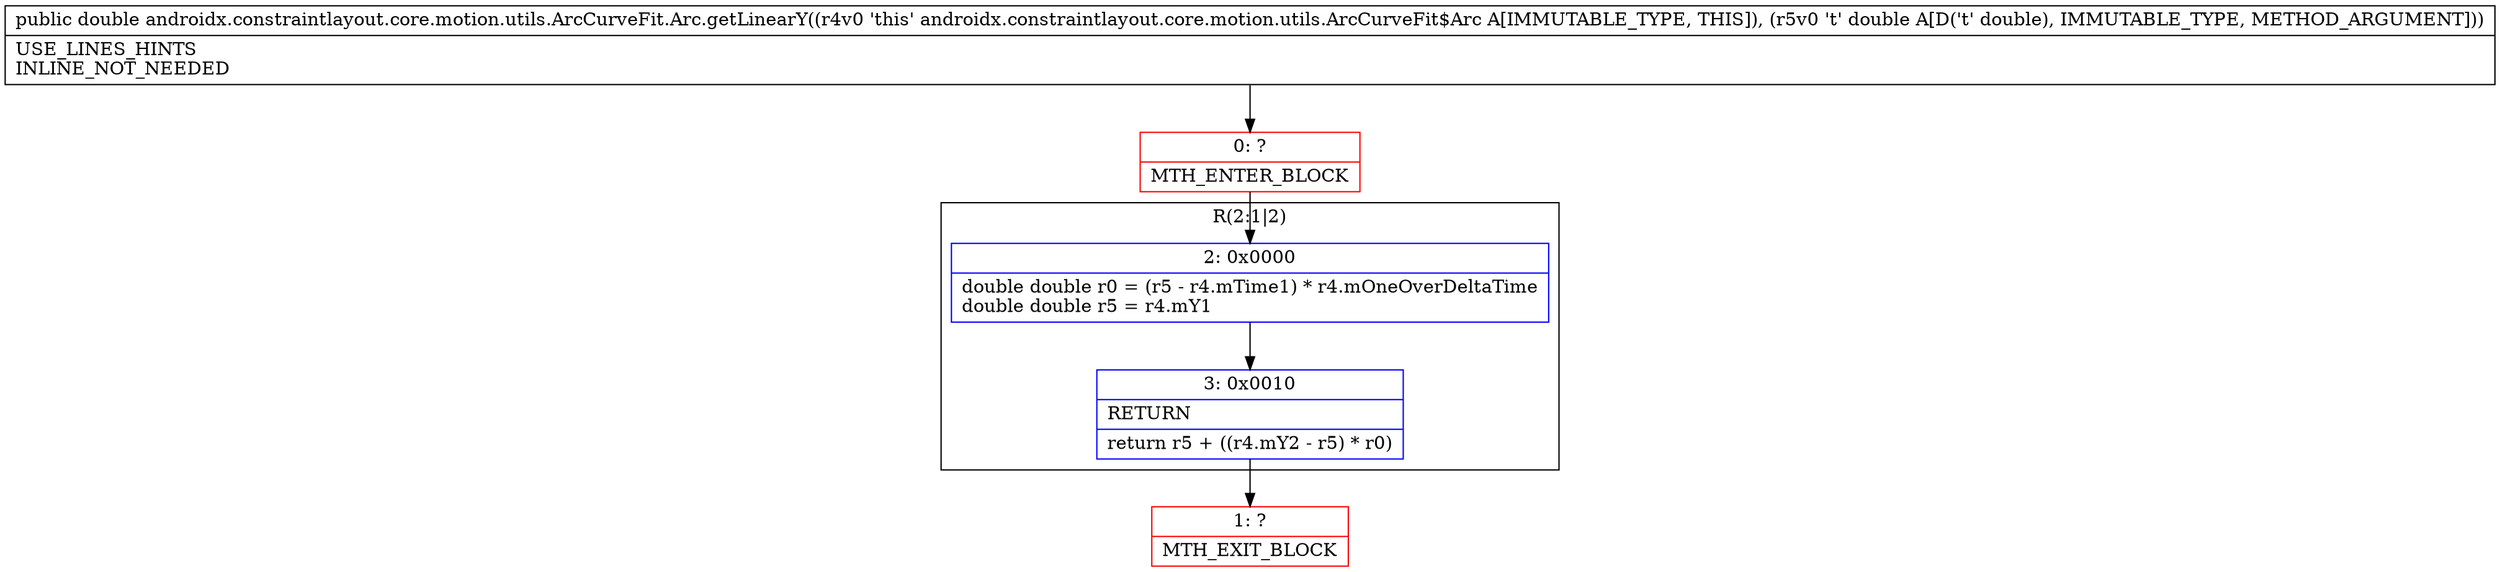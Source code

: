 digraph "CFG forandroidx.constraintlayout.core.motion.utils.ArcCurveFit.Arc.getLinearY(D)D" {
subgraph cluster_Region_1464331 {
label = "R(2:1|2)";
node [shape=record,color=blue];
Node_2 [shape=record,label="{2\:\ 0x0000|double double r0 = (r5 \- r4.mTime1) * r4.mOneOverDeltaTime\ldouble double r5 = r4.mY1\l}"];
Node_3 [shape=record,label="{3\:\ 0x0010|RETURN\l|return r5 + ((r4.mY2 \- r5) * r0)\l}"];
}
Node_0 [shape=record,color=red,label="{0\:\ ?|MTH_ENTER_BLOCK\l}"];
Node_1 [shape=record,color=red,label="{1\:\ ?|MTH_EXIT_BLOCK\l}"];
MethodNode[shape=record,label="{public double androidx.constraintlayout.core.motion.utils.ArcCurveFit.Arc.getLinearY((r4v0 'this' androidx.constraintlayout.core.motion.utils.ArcCurveFit$Arc A[IMMUTABLE_TYPE, THIS]), (r5v0 't' double A[D('t' double), IMMUTABLE_TYPE, METHOD_ARGUMENT]))  | USE_LINES_HINTS\lINLINE_NOT_NEEDED\l}"];
MethodNode -> Node_0;Node_2 -> Node_3;
Node_3 -> Node_1;
Node_0 -> Node_2;
}

